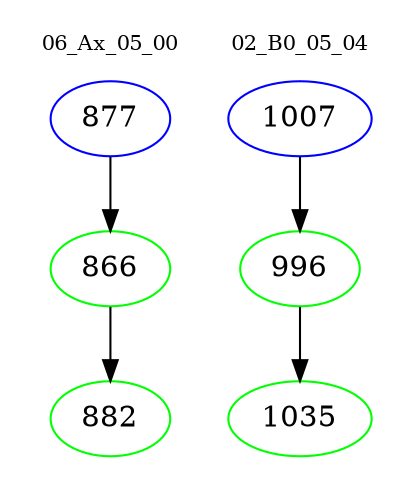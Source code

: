 digraph{
subgraph cluster_0 {
color = white
label = "06_Ax_05_00";
fontsize=10;
T0_877 [label="877", color="blue"]
T0_877 -> T0_866 [color="black"]
T0_866 [label="866", color="green"]
T0_866 -> T0_882 [color="black"]
T0_882 [label="882", color="green"]
}
subgraph cluster_1 {
color = white
label = "02_B0_05_04";
fontsize=10;
T1_1007 [label="1007", color="blue"]
T1_1007 -> T1_996 [color="black"]
T1_996 [label="996", color="green"]
T1_996 -> T1_1035 [color="black"]
T1_1035 [label="1035", color="green"]
}
}
